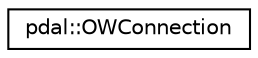 digraph "Graphical Class Hierarchy"
{
  edge [fontname="Helvetica",fontsize="10",labelfontname="Helvetica",labelfontsize="10"];
  node [fontname="Helvetica",fontsize="10",shape=record];
  rankdir="LR";
  Node1 [label="pdal::OWConnection",height=0.2,width=0.4,color="black", fillcolor="white", style="filled",URL="$classpdal_1_1OWConnection.html"];
}
